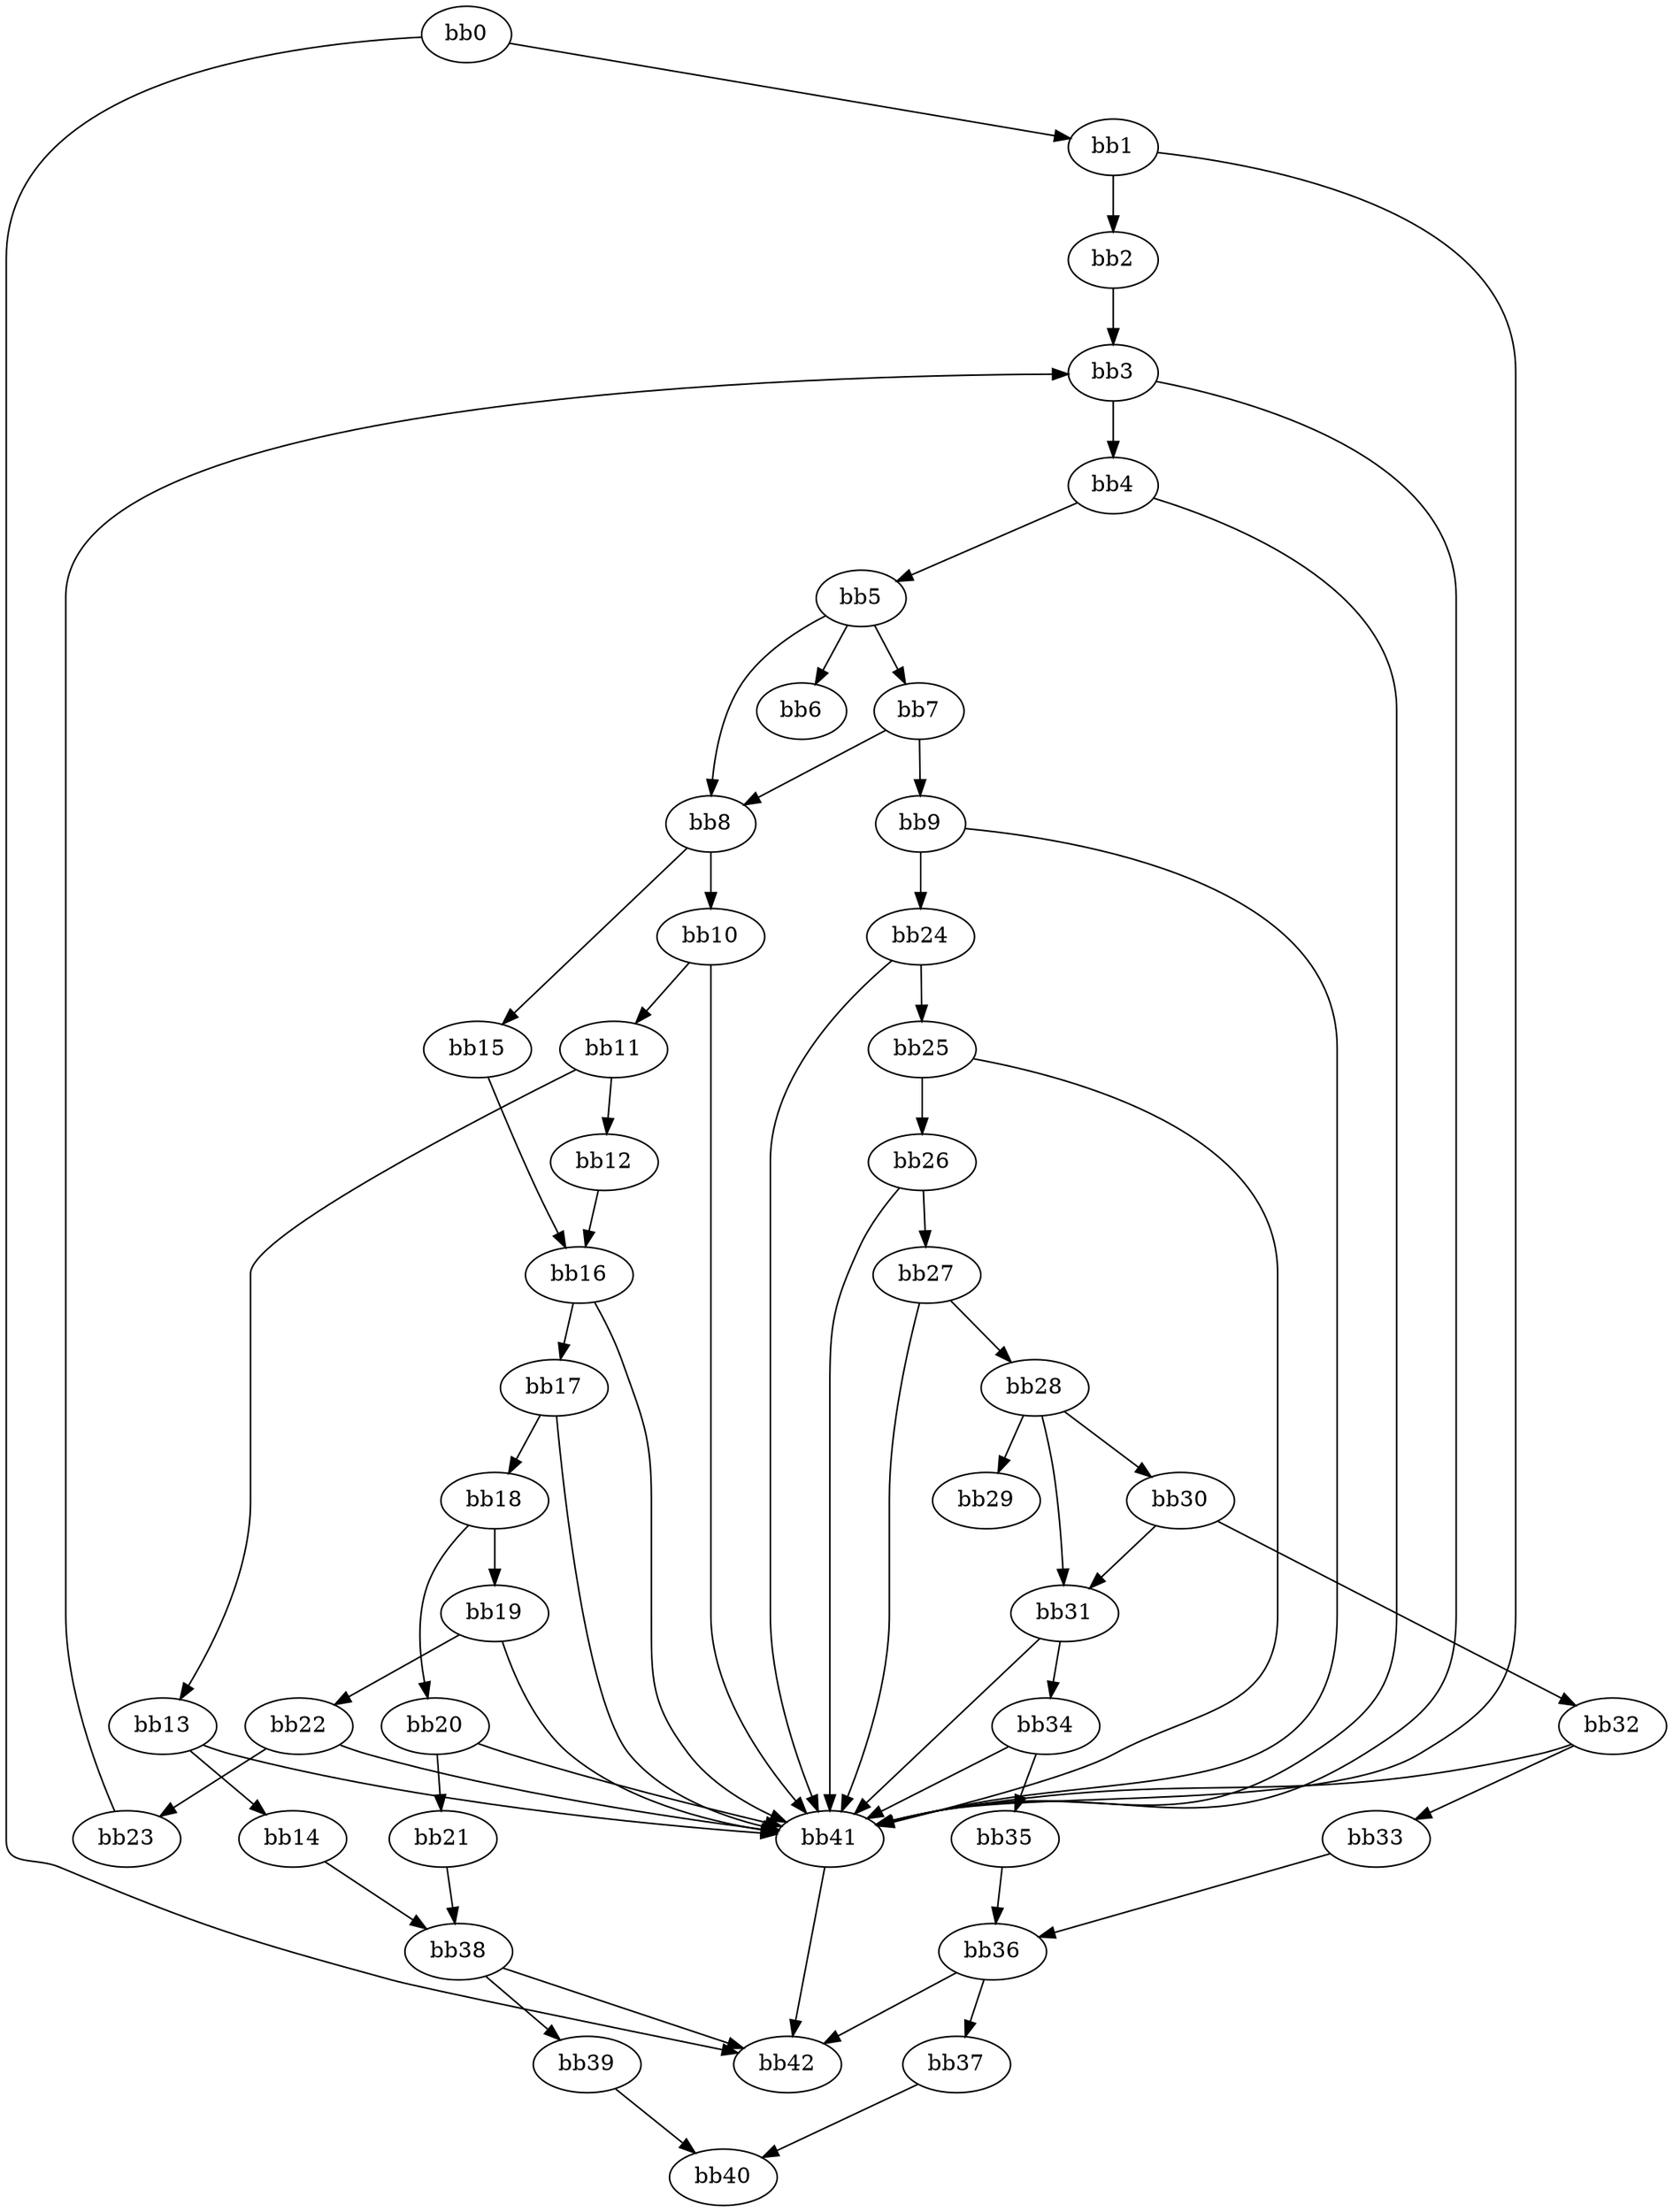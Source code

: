 digraph {
    0 [ label = "bb0\l" ]
    1 [ label = "bb1\l" ]
    2 [ label = "bb2\l" ]
    3 [ label = "bb3\l" ]
    4 [ label = "bb4\l" ]
    5 [ label = "bb5\l" ]
    6 [ label = "bb6\l" ]
    7 [ label = "bb7\l" ]
    8 [ label = "bb8\l" ]
    9 [ label = "bb9\l" ]
    10 [ label = "bb10\l" ]
    11 [ label = "bb11\l" ]
    12 [ label = "bb12\l" ]
    13 [ label = "bb13\l" ]
    14 [ label = "bb14\l" ]
    15 [ label = "bb15\l" ]
    16 [ label = "bb16\l" ]
    17 [ label = "bb17\l" ]
    18 [ label = "bb18\l" ]
    19 [ label = "bb19\l" ]
    20 [ label = "bb20\l" ]
    21 [ label = "bb21\l" ]
    22 [ label = "bb22\l" ]
    23 [ label = "bb23\l" ]
    24 [ label = "bb24\l" ]
    25 [ label = "bb25\l" ]
    26 [ label = "bb26\l" ]
    27 [ label = "bb27\l" ]
    28 [ label = "bb28\l" ]
    29 [ label = "bb29\l" ]
    30 [ label = "bb30\l" ]
    31 [ label = "bb31\l" ]
    32 [ label = "bb32\l" ]
    33 [ label = "bb33\l" ]
    34 [ label = "bb34\l" ]
    35 [ label = "bb35\l" ]
    36 [ label = "bb36\l" ]
    37 [ label = "bb37\l" ]
    38 [ label = "bb38\l" ]
    39 [ label = "bb39\l" ]
    40 [ label = "bb40\l" ]
    41 [ label = "bb41\l" ]
    42 [ label = "bb42\l" ]
    0 -> 1 [ ]
    0 -> 42 [ ]
    1 -> 2 [ ]
    1 -> 41 [ ]
    2 -> 3 [ ]
    3 -> 4 [ ]
    3 -> 41 [ ]
    4 -> 5 [ ]
    4 -> 41 [ ]
    5 -> 6 [ ]
    5 -> 7 [ ]
    5 -> 8 [ ]
    7 -> 8 [ ]
    7 -> 9 [ ]
    8 -> 10 [ ]
    8 -> 15 [ ]
    9 -> 24 [ ]
    9 -> 41 [ ]
    10 -> 11 [ ]
    10 -> 41 [ ]
    11 -> 12 [ ]
    11 -> 13 [ ]
    12 -> 16 [ ]
    13 -> 14 [ ]
    13 -> 41 [ ]
    14 -> 38 [ ]
    15 -> 16 [ ]
    16 -> 17 [ ]
    16 -> 41 [ ]
    17 -> 18 [ ]
    17 -> 41 [ ]
    18 -> 19 [ ]
    18 -> 20 [ ]
    19 -> 22 [ ]
    19 -> 41 [ ]
    20 -> 21 [ ]
    20 -> 41 [ ]
    21 -> 38 [ ]
    22 -> 23 [ ]
    22 -> 41 [ ]
    23 -> 3 [ ]
    24 -> 25 [ ]
    24 -> 41 [ ]
    25 -> 26 [ ]
    25 -> 41 [ ]
    26 -> 27 [ ]
    26 -> 41 [ ]
    27 -> 28 [ ]
    27 -> 41 [ ]
    28 -> 29 [ ]
    28 -> 30 [ ]
    28 -> 31 [ ]
    30 -> 31 [ ]
    30 -> 32 [ ]
    31 -> 34 [ ]
    31 -> 41 [ ]
    32 -> 33 [ ]
    32 -> 41 [ ]
    33 -> 36 [ ]
    34 -> 35 [ ]
    34 -> 41 [ ]
    35 -> 36 [ ]
    36 -> 37 [ ]
    36 -> 42 [ ]
    37 -> 40 [ ]
    38 -> 39 [ ]
    38 -> 42 [ ]
    39 -> 40 [ ]
    41 -> 42 [ ]
}

